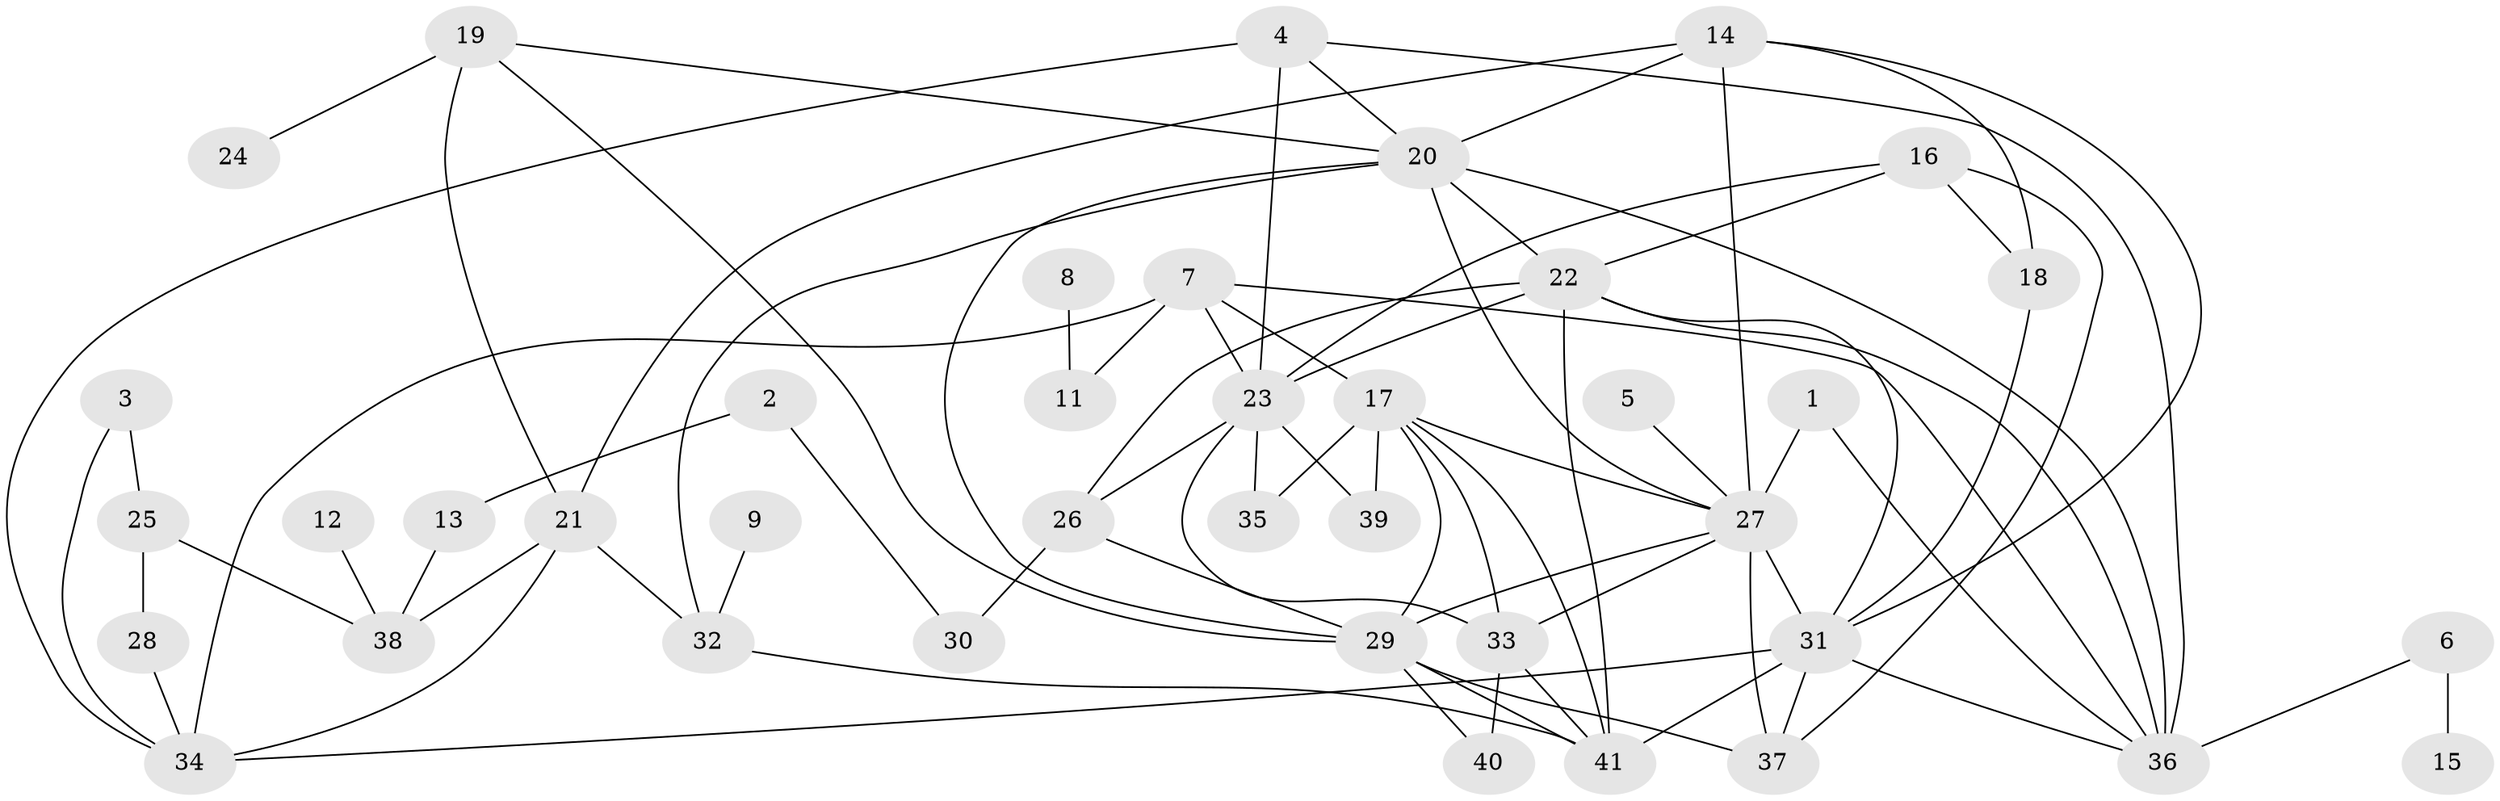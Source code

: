 // original degree distribution, {2: 0.33663366336633666, 3: 0.1782178217821782, 4: 0.16831683168316833, 1: 0.1485148514851485, 5: 0.0891089108910891, 6: 0.039603960396039604, 0: 0.009900990099009901, 8: 0.009900990099009901, 7: 0.019801980198019802}
// Generated by graph-tools (version 1.1) at 2025/35/03/04/25 23:35:50]
// undirected, 40 vertices, 78 edges
graph export_dot {
  node [color=gray90,style=filled];
  1;
  2;
  3;
  4;
  5;
  6;
  7;
  8;
  9;
  11;
  12;
  13;
  14;
  15;
  16;
  17;
  18;
  19;
  20;
  21;
  22;
  23;
  24;
  25;
  26;
  27;
  28;
  29;
  30;
  31;
  32;
  33;
  34;
  35;
  36;
  37;
  38;
  39;
  40;
  41;
  1 -- 27 [weight=1.0];
  1 -- 36 [weight=1.0];
  2 -- 13 [weight=1.0];
  2 -- 30 [weight=1.0];
  3 -- 25 [weight=1.0];
  3 -- 34 [weight=1.0];
  4 -- 20 [weight=1.0];
  4 -- 23 [weight=2.0];
  4 -- 34 [weight=2.0];
  4 -- 36 [weight=1.0];
  5 -- 27 [weight=1.0];
  6 -- 15 [weight=1.0];
  6 -- 36 [weight=1.0];
  7 -- 11 [weight=1.0];
  7 -- 17 [weight=1.0];
  7 -- 23 [weight=1.0];
  7 -- 34 [weight=1.0];
  7 -- 36 [weight=1.0];
  8 -- 11 [weight=1.0];
  9 -- 32 [weight=1.0];
  12 -- 38 [weight=1.0];
  13 -- 38 [weight=1.0];
  14 -- 18 [weight=1.0];
  14 -- 20 [weight=1.0];
  14 -- 21 [weight=1.0];
  14 -- 27 [weight=1.0];
  14 -- 31 [weight=1.0];
  16 -- 18 [weight=1.0];
  16 -- 22 [weight=1.0];
  16 -- 23 [weight=1.0];
  16 -- 37 [weight=1.0];
  17 -- 27 [weight=2.0];
  17 -- 29 [weight=1.0];
  17 -- 33 [weight=1.0];
  17 -- 35 [weight=1.0];
  17 -- 39 [weight=1.0];
  17 -- 41 [weight=1.0];
  18 -- 31 [weight=1.0];
  19 -- 20 [weight=1.0];
  19 -- 21 [weight=1.0];
  19 -- 24 [weight=1.0];
  19 -- 29 [weight=2.0];
  20 -- 22 [weight=1.0];
  20 -- 27 [weight=1.0];
  20 -- 29 [weight=1.0];
  20 -- 32 [weight=1.0];
  20 -- 36 [weight=1.0];
  21 -- 32 [weight=1.0];
  21 -- 34 [weight=1.0];
  21 -- 38 [weight=1.0];
  22 -- 23 [weight=1.0];
  22 -- 26 [weight=1.0];
  22 -- 31 [weight=1.0];
  22 -- 36 [weight=1.0];
  22 -- 41 [weight=1.0];
  23 -- 26 [weight=1.0];
  23 -- 33 [weight=1.0];
  23 -- 35 [weight=1.0];
  23 -- 39 [weight=1.0];
  25 -- 28 [weight=1.0];
  25 -- 38 [weight=1.0];
  26 -- 29 [weight=1.0];
  26 -- 30 [weight=1.0];
  27 -- 29 [weight=1.0];
  27 -- 31 [weight=1.0];
  27 -- 33 [weight=1.0];
  27 -- 37 [weight=1.0];
  28 -- 34 [weight=2.0];
  29 -- 37 [weight=1.0];
  29 -- 40 [weight=1.0];
  29 -- 41 [weight=1.0];
  31 -- 34 [weight=3.0];
  31 -- 36 [weight=1.0];
  31 -- 37 [weight=1.0];
  31 -- 41 [weight=2.0];
  32 -- 41 [weight=1.0];
  33 -- 40 [weight=2.0];
  33 -- 41 [weight=1.0];
}
